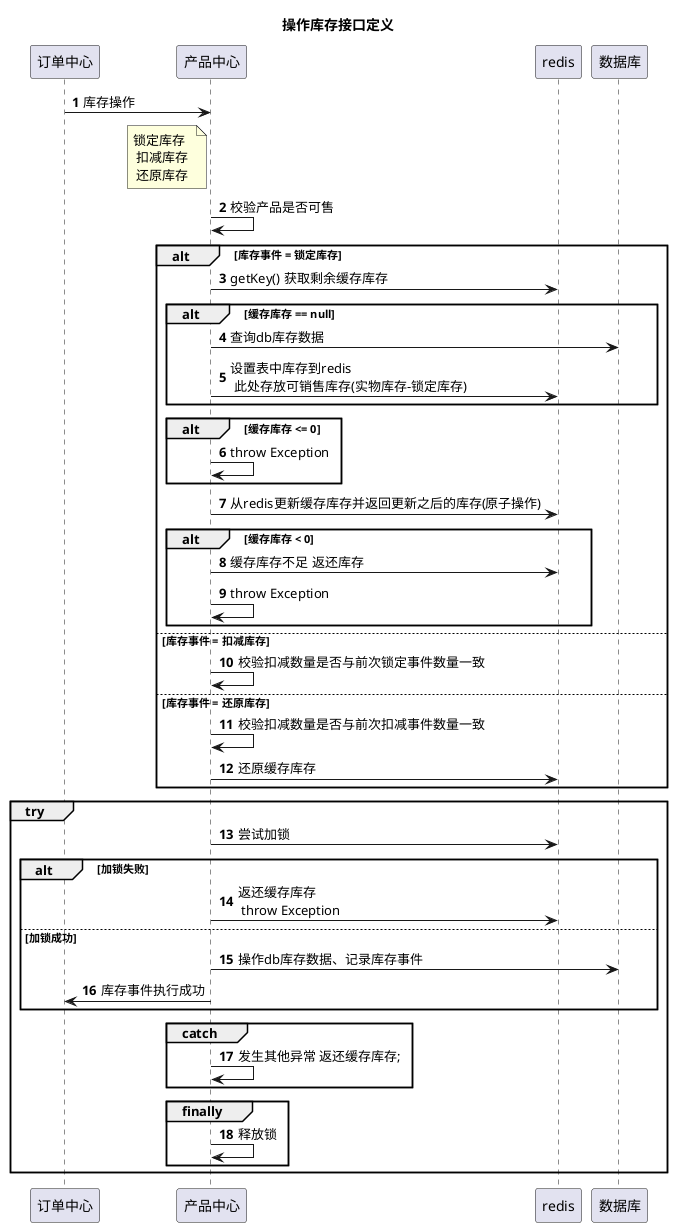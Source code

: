 @startuml
title 操作库存接口定义

autonumber
participant "订单中心" as vc
participant "产品中心" as cpm
participant "redis" as redis
participant "数据库" as db

vc -> cpm: 库存操作
note left of cpm:锁定库存 \n 扣减库存 \n 还原库存


cpm -> cpm: 校验产品是否可售
alt 库存事件 = 锁定库存

cpm -> redis: getKey() 获取剩余缓存库存
alt 缓存库存 == null
cpm -> db :查询db库存数据
cpm -> redis:  设置表中库存到redis \n 此处存放可销售库存(实物库存-锁定库存)
end
alt 缓存库存 <= 0
cpm->cpm :throw Exception
end
cpm -> redis: 从redis更新缓存库存并返回更新之后的库存(原子操作)
alt 缓存库存 < 0
cpm -> redis: 缓存库存不足 返还库存
cpm->cpm :throw Exception
end
else 库存事件 = 扣减库存
cpm -> cpm : 校验扣减数量是否与前次锁定事件数量一致
else 库存事件 = 还原库存
cpm -> cpm : 校验扣减数量是否与前次扣减事件数量一致
cpm -> redis: 还原缓存库存
end

group try
'cpm->cpm:// 尝试加锁\nboolean isLocked = lock.tryLock(500, 1000, TimeUnit.MILLISECONDS);\n//    加锁失败 返还名额 throw ex\n        if (!isLocked) {\n                         cacheManager.atomicGetAndAdd(key, -num);\n                         throw new VcRpcException(CommonResponseCode.LockFailure);\n                     }        \n                     // 更新课程剩余名额\n                     trainDo.setScale(scale);\n                     trainService.updateTrain(trainDo, clientInfo);
cpm->redis:尝试加锁
alt 加锁失败
cpm -> redis:返还缓存库存 \n throw Exception
else 加锁成功
cpm -> db :操作db库存数据、记录库存事件
cpm -> vc :库存事件执行成功
end
group catch
cpm -> cpm: 发生其他异常 返还缓存库存;

end

group finally
cpm -> cpm: 释放锁
end
end

@enduml